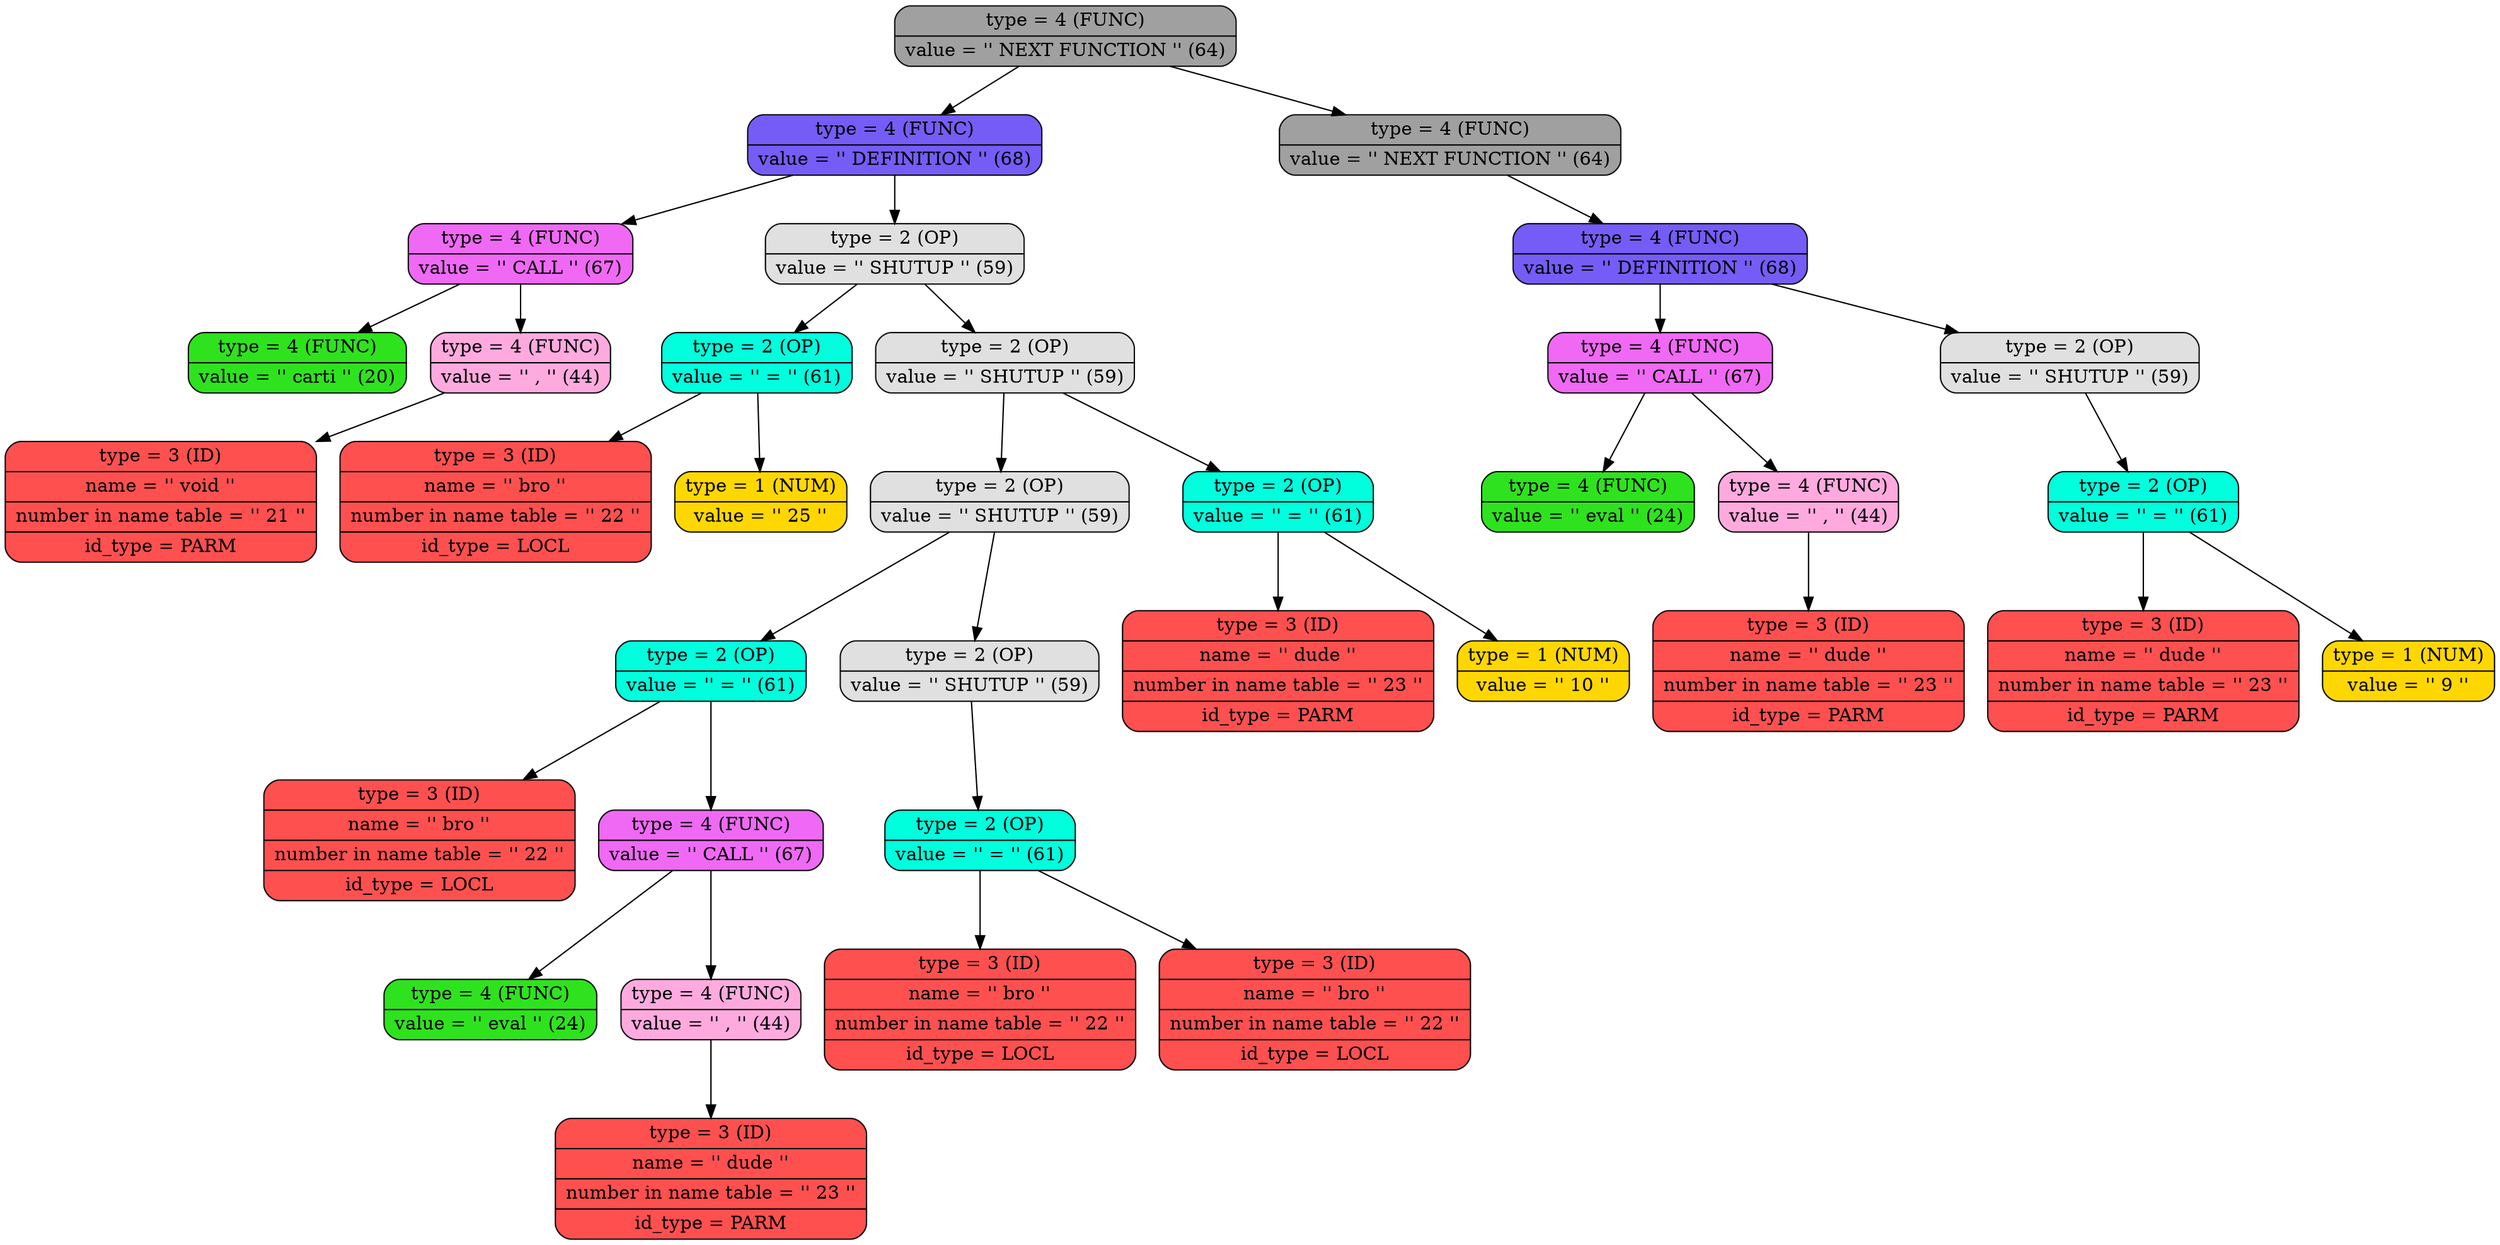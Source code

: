 digraph
{
bgcolor="transparent"
node0x5030000004c0 [shape=Mrecord; label = " { type = 4 (FUNC) | value = '' NEXT FUNCTION ''  (64) }"; style = filled; fillcolor = "#A0A0A0"];
node0x5030000004c0 -> node0x503000000490;
node0x5030000004c0 -> node0x5030000006a0;
node0x503000000490 [shape=Mrecord; label = " { type = 4 (FUNC) | value = '' DEFINITION ''  (68) }"; style = filled; fillcolor = "#755CF7"];
node0x503000000490 -> node0x5030000000d0;
node0x503000000490 -> node0x503000000190;
node0x5030000003a0 [shape=Mrecord; label = " { type = 4 (FUNC) | value = '' NEXT FUNCTION ''  (64) }"; style = filled; fillcolor = "#A0A0A0"];
node0x5030000000d0 [shape=Mrecord; label = " { type = 4 (FUNC) | value = '' CALL ''  (67) }"; style = filled; fillcolor = "#F069F5"];
node0x5030000000d0 -> node0x503000000040;
node0x5030000000d0 -> node0x5030000000a0;
node0x503000000040 [shape=Mrecord; label = " { type = 4 (FUNC) | value = '' carti ''  (20) }"; style = filled; fillcolor = "#2EE31E"];
node0x5030000000a0 [shape=Mrecord; label = " { type = 4 (FUNC) | value = '' , ''  (44) }"; style = filled; fillcolor = "#FEAADF"];
node0x5030000000a0 -> node0x503000000070;
node0x503000000070 [shape=Mrecord; label = " { type = 3 (ID)  | name = '' void '' | number in name table = '' 21 '' | id_type = PARM }"; style = filled; fillcolor = "#FF5050"];
node0x503000000190 [shape=Mrecord; label = " { type = 2 (OP)   | value = '' SHUTUP ''  (59) }"; style = filled; fillcolor = "#E0E0E0"];
node0x503000000190 -> node0x503000000160;
node0x503000000190 -> node0x503000000250;
node0x503000000160 [shape=Mrecord; label = " { type = 2 (OP)   | value = '' = ''  (61) }"; style = filled; fillcolor = "#00FFDD"];
node0x503000000160 -> node0x503000000100;
node0x503000000160 -> node0x503000000130;
node0x503000000100 [shape=Mrecord; label = " { type = 3 (ID)  | name = '' bro '' | number in name table = '' 22 '' | id_type = LOCL }"; style = filled; fillcolor = "#FF5050"];
node0x503000000130 [shape=Mrecord; label = " { type = 1 (NUM)  | value = '' 25 '' }"; style = filled; fillcolor = "#FFD700"];
node0x503000000250 [shape=Mrecord; label = " { type = 2 (OP)   | value = '' SHUTUP ''  (59) }"; style = filled; fillcolor = "#E0E0E0"];
node0x503000000250 -> node0x503000000220;
node0x503000000250 -> node0x5030000003a0;
node0x503000000220 [shape=Mrecord; label = " { type = 2 (OP)   | value = '' = ''  (61) }"; style = filled; fillcolor = "#00FFDD"];
node0x503000000220 -> node0x5030000001c0;
node0x503000000220 -> node0x5030000001f0;
node0x5030000001c0 [shape=Mrecord; label = " { type = 3 (ID)  | name = '' dude '' | number in name table = '' 23 '' | id_type = PARM }"; style = filled; fillcolor = "#FF5050"];
node0x5030000001f0 [shape=Mrecord; label = " { type = 1 (NUM)  | value = '' 10 '' }"; style = filled; fillcolor = "#FFD700"];
node0x5030000003a0 [shape=Mrecord; label = " { type = 2 (OP)   | value = '' SHUTUP ''  (59) }"; style = filled; fillcolor = "#E0E0E0"];
node0x5030000003a0 -> node0x503000000370;
node0x5030000003a0 -> node0x503000000460;
node0x503000000370 [shape=Mrecord; label = " { type = 2 (OP)   | value = '' = ''  (61) }"; style = filled; fillcolor = "#00FFDD"];
node0x503000000370 -> node0x503000000280;
node0x503000000370 -> node0x503000000340;
node0x503000000280 [shape=Mrecord; label = " { type = 3 (ID)  | name = '' bro '' | number in name table = '' 22 '' | id_type = LOCL }"; style = filled; fillcolor = "#FF5050"];
node0x503000000340 [shape=Mrecord; label = " { type = 4 (FUNC) | value = '' CALL ''  (67) }"; style = filled; fillcolor = "#F069F5"];
node0x503000000340 -> node0x5030000002b0;
node0x503000000340 -> node0x503000000310;
node0x5030000002b0 [shape=Mrecord; label = " { type = 4 (FUNC) | value = '' eval ''  (24) }"; style = filled; fillcolor = "#2EE31E"];
node0x503000000310 [shape=Mrecord; label = " { type = 4 (FUNC) | value = '' , ''  (44) }"; style = filled; fillcolor = "#FEAADF"];
node0x503000000310 -> node0x5030000002e0;
node0x5030000002e0 [shape=Mrecord; label = " { type = 3 (ID)  | name = '' dude '' | number in name table = '' 23 '' | id_type = PARM }"; style = filled; fillcolor = "#FF5050"];
node0x503000000460 [shape=Mrecord; label = " { type = 2 (OP)   | value = '' SHUTUP ''  (59) }"; style = filled; fillcolor = "#E0E0E0"];
node0x503000000460 -> node0x503000000430;
node0x503000000430 [shape=Mrecord; label = " { type = 2 (OP)   | value = '' = ''  (61) }"; style = filled; fillcolor = "#00FFDD"];
node0x503000000430 -> node0x5030000003d0;
node0x503000000430 -> node0x503000000400;
node0x5030000003d0 [shape=Mrecord; label = " { type = 3 (ID)  | name = '' bro '' | number in name table = '' 22 '' | id_type = LOCL }"; style = filled; fillcolor = "#FF5050"];
node0x503000000400 [shape=Mrecord; label = " { type = 3 (ID)  | name = '' bro '' | number in name table = '' 22 '' | id_type = LOCL }"; style = filled; fillcolor = "#FF5050"];
node0x5030000006a0 [shape=Mrecord; label = " { type = 4 (FUNC) | value = '' NEXT FUNCTION ''  (64) }"; style = filled; fillcolor = "#A0A0A0"];
node0x5030000006a0 -> node0x503000000670;
node0x503000000670 [shape=Mrecord; label = " { type = 4 (FUNC) | value = '' DEFINITION ''  (68) }"; style = filled; fillcolor = "#755CF7"];
node0x503000000670 -> node0x503000000580;
node0x503000000670 -> node0x503000000640;
node0x503000000580 [shape=Mrecord; label = " { type = 4 (FUNC) | value = '' CALL ''  (67) }"; style = filled; fillcolor = "#F069F5"];
node0x503000000580 -> node0x5030000004f0;
node0x503000000580 -> node0x503000000550;
node0x5030000004f0 [shape=Mrecord; label = " { type = 4 (FUNC) | value = '' eval ''  (24) }"; style = filled; fillcolor = "#2EE31E"];
node0x503000000550 [shape=Mrecord; label = " { type = 4 (FUNC) | value = '' , ''  (44) }"; style = filled; fillcolor = "#FEAADF"];
node0x503000000550 -> node0x503000000520;
node0x503000000520 [shape=Mrecord; label = " { type = 3 (ID)  | name = '' dude '' | number in name table = '' 23 '' | id_type = PARM }"; style = filled; fillcolor = "#FF5050"];
node0x503000000640 [shape=Mrecord; label = " { type = 2 (OP)   | value = '' SHUTUP ''  (59) }"; style = filled; fillcolor = "#E0E0E0"];
node0x503000000640 -> node0x503000000610;
node0x503000000610 [shape=Mrecord; label = " { type = 2 (OP)   | value = '' = ''  (61) }"; style = filled; fillcolor = "#00FFDD"];
node0x503000000610 -> node0x5030000005b0;
node0x503000000610 -> node0x5030000005e0;
node0x5030000005b0 [shape=Mrecord; label = " { type = 3 (ID)  | name = '' dude '' | number in name table = '' 23 '' | id_type = PARM }"; style = filled; fillcolor = "#FF5050"];
node0x5030000005e0 [shape=Mrecord; label = " { type = 1 (NUM)  | value = '' 9 '' }"; style = filled; fillcolor = "#FFD700"];

}
